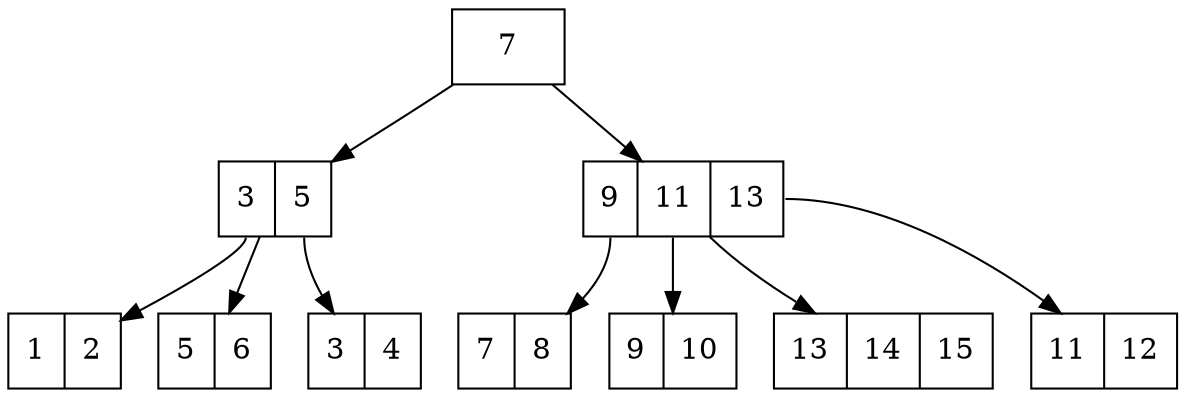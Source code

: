 digraph BPlusTree {
node [shape=record];
node0 [label="<f0> 7"];
node0:f0 -> node1;
node1 [label="<f0> 3 | <f1> 5"];
node1:f0 -> node2;
node2 [label="<f0> 1 | <f1> 2"];
node1:f1 -> node3;
node3 [label="<f0> 3 | <f1> 4"];
node1:f2 -> node4;
node4 [label="<f0> 5 | <f1> 6"];
node0:f1 -> node5;
node5 [label="<f0> 9 | <f1> 11 | <f2> 13"];
node5:f0 -> node6;
node6 [label="<f0> 7 | <f1> 8"];
node5:f1 -> node7;
node7 [label="<f0> 9 | <f1> 10"];
node5:f2 -> node8;
node8 [label="<f0> 11 | <f1> 12"];
node5:f3 -> node9;
node9 [label="<f0> 13 | <f1> 14 | <f2> 15"];
}
